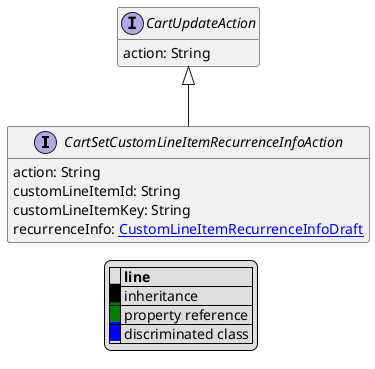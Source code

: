 @startuml

hide empty fields
hide empty methods
legend
|= |= line |
|<back:black>   </back>| inheritance |
|<back:green>   </back>| property reference |
|<back:blue>   </back>| discriminated class |
endlegend
interface CartSetCustomLineItemRecurrenceInfoAction [[CartSetCustomLineItemRecurrenceInfoAction.svg]] extends CartUpdateAction {
    action: String
    customLineItemId: String
    customLineItemKey: String
    recurrenceInfo: [[CustomLineItemRecurrenceInfoDraft.svg CustomLineItemRecurrenceInfoDraft]]
}
interface CartUpdateAction [[CartUpdateAction.svg]]  {
    action: String
}





@enduml
